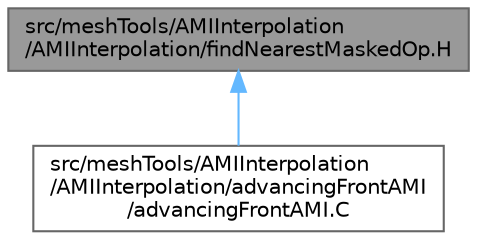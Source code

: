 digraph "src/meshTools/AMIInterpolation/AMIInterpolation/findNearestMaskedOp.H"
{
 // LATEX_PDF_SIZE
  bgcolor="transparent";
  edge [fontname=Helvetica,fontsize=10,labelfontname=Helvetica,labelfontsize=10];
  node [fontname=Helvetica,fontsize=10,shape=box,height=0.2,width=0.4];
  Node1 [id="Node000001",label="src/meshTools/AMIInterpolation\l/AMIInterpolation/findNearestMaskedOp.H",height=0.2,width=0.4,color="gray40", fillcolor="grey60", style="filled", fontcolor="black",tooltip=" "];
  Node1 -> Node2 [id="edge1_Node000001_Node000002",dir="back",color="steelblue1",style="solid",tooltip=" "];
  Node2 [id="Node000002",label="src/meshTools/AMIInterpolation\l/AMIInterpolation/advancingFrontAMI\l/advancingFrontAMI.C",height=0.2,width=0.4,color="grey40", fillcolor="white", style="filled",URL="$advancingFrontAMI_8C.html",tooltip=" "];
}
